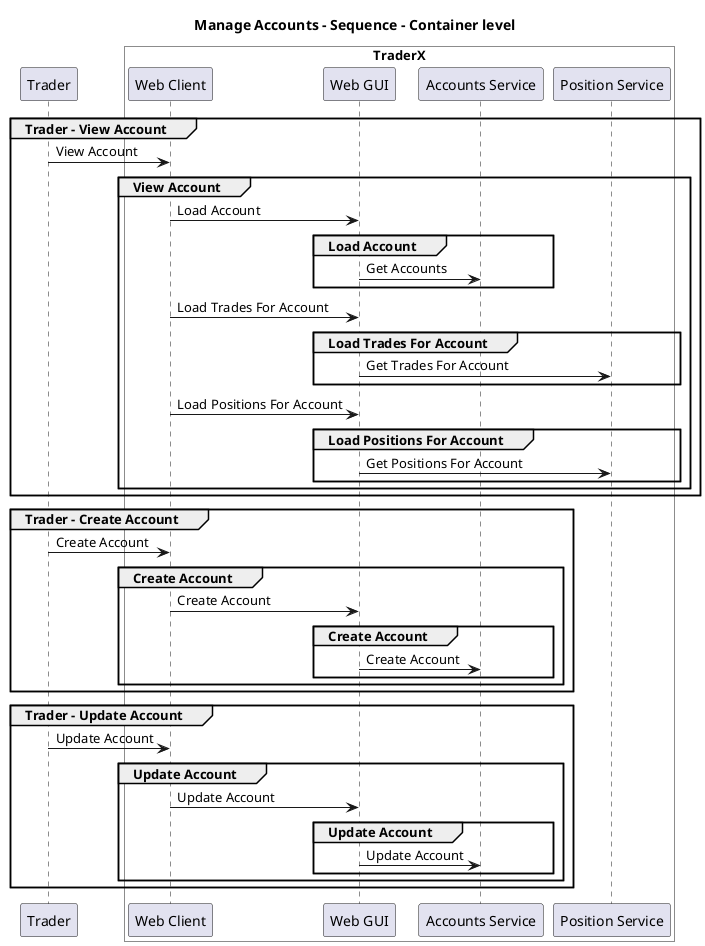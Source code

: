 @startuml

title Manage Accounts - Sequence - Container level

participant "Trader" as TraderX.Actors.Trader

box "TraderX" #White
    participant "Web Client" as TraderX.SoftwareSystems.TraderX.Containers.WebClient
    participant "Web GUI" as TraderX.SoftwareSystems.TraderX.Containers.WebGUI
    participant "Accounts Service" as TraderX.SoftwareSystems.TraderX.Containers.AccountsService
    participant "Position Service" as TraderX.SoftwareSystems.TraderX.Containers.PositionService
end box


group Trader - View Account
TraderX.Actors.Trader -> TraderX.SoftwareSystems.TraderX.Containers.WebClient : View Account
group View Account
TraderX.SoftwareSystems.TraderX.Containers.WebClient -> TraderX.SoftwareSystems.TraderX.Containers.WebGUI : Load Account
group Load Account
TraderX.SoftwareSystems.TraderX.Containers.WebGUI -> TraderX.SoftwareSystems.TraderX.Containers.AccountsService : Get Accounts
end
TraderX.SoftwareSystems.TraderX.Containers.WebClient -> TraderX.SoftwareSystems.TraderX.Containers.WebGUI : Load Trades For Account
group Load Trades For Account
TraderX.SoftwareSystems.TraderX.Containers.WebGUI -> TraderX.SoftwareSystems.TraderX.Containers.PositionService : Get Trades For Account
end
TraderX.SoftwareSystems.TraderX.Containers.WebClient -> TraderX.SoftwareSystems.TraderX.Containers.WebGUI : Load Positions For Account
group Load Positions For Account
TraderX.SoftwareSystems.TraderX.Containers.WebGUI -> TraderX.SoftwareSystems.TraderX.Containers.PositionService : Get Positions For Account
end
end
end
group Trader - Create Account
TraderX.Actors.Trader -> TraderX.SoftwareSystems.TraderX.Containers.WebClient : Create Account
group Create Account
TraderX.SoftwareSystems.TraderX.Containers.WebClient -> TraderX.SoftwareSystems.TraderX.Containers.WebGUI : Create Account
group Create Account
TraderX.SoftwareSystems.TraderX.Containers.WebGUI -> TraderX.SoftwareSystems.TraderX.Containers.AccountsService : Create Account
end
end
end
group Trader - Update Account
TraderX.Actors.Trader -> TraderX.SoftwareSystems.TraderX.Containers.WebClient : Update Account
group Update Account
TraderX.SoftwareSystems.TraderX.Containers.WebClient -> TraderX.SoftwareSystems.TraderX.Containers.WebGUI : Update Account
group Update Account
TraderX.SoftwareSystems.TraderX.Containers.WebGUI -> TraderX.SoftwareSystems.TraderX.Containers.AccountsService : Update Account
end
end
end


@enduml
